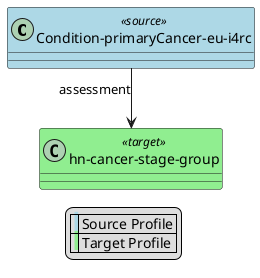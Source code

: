 
@startuml
!define RECTANGLE class
skinparam linetype ortho

skinparam class {
    BackgroundColor<<source>> LightBlue
    BackgroundColor<<target>> LightGreen
}
RECTANGLE ConditionprimaryCancereui4rc as "Condition-primaryCancer-eu-i4rc" <<source>> [[StructureDefinition-Condition-primaryCancer-eu-i4rc.html]]
RECTANGLE hncancerstagegroup as "hn-cancer-stage-group" <<target>> [[StructureDefinition-hn-cancer-stage-group.html]]
ConditionprimaryCancereui4rc --> hncancerstagegroup : "assessment"

legend
  | <back:LightBlue> | Source Profile |
  | <back:LightGreen> | Target Profile |
endlegend

@enduml
